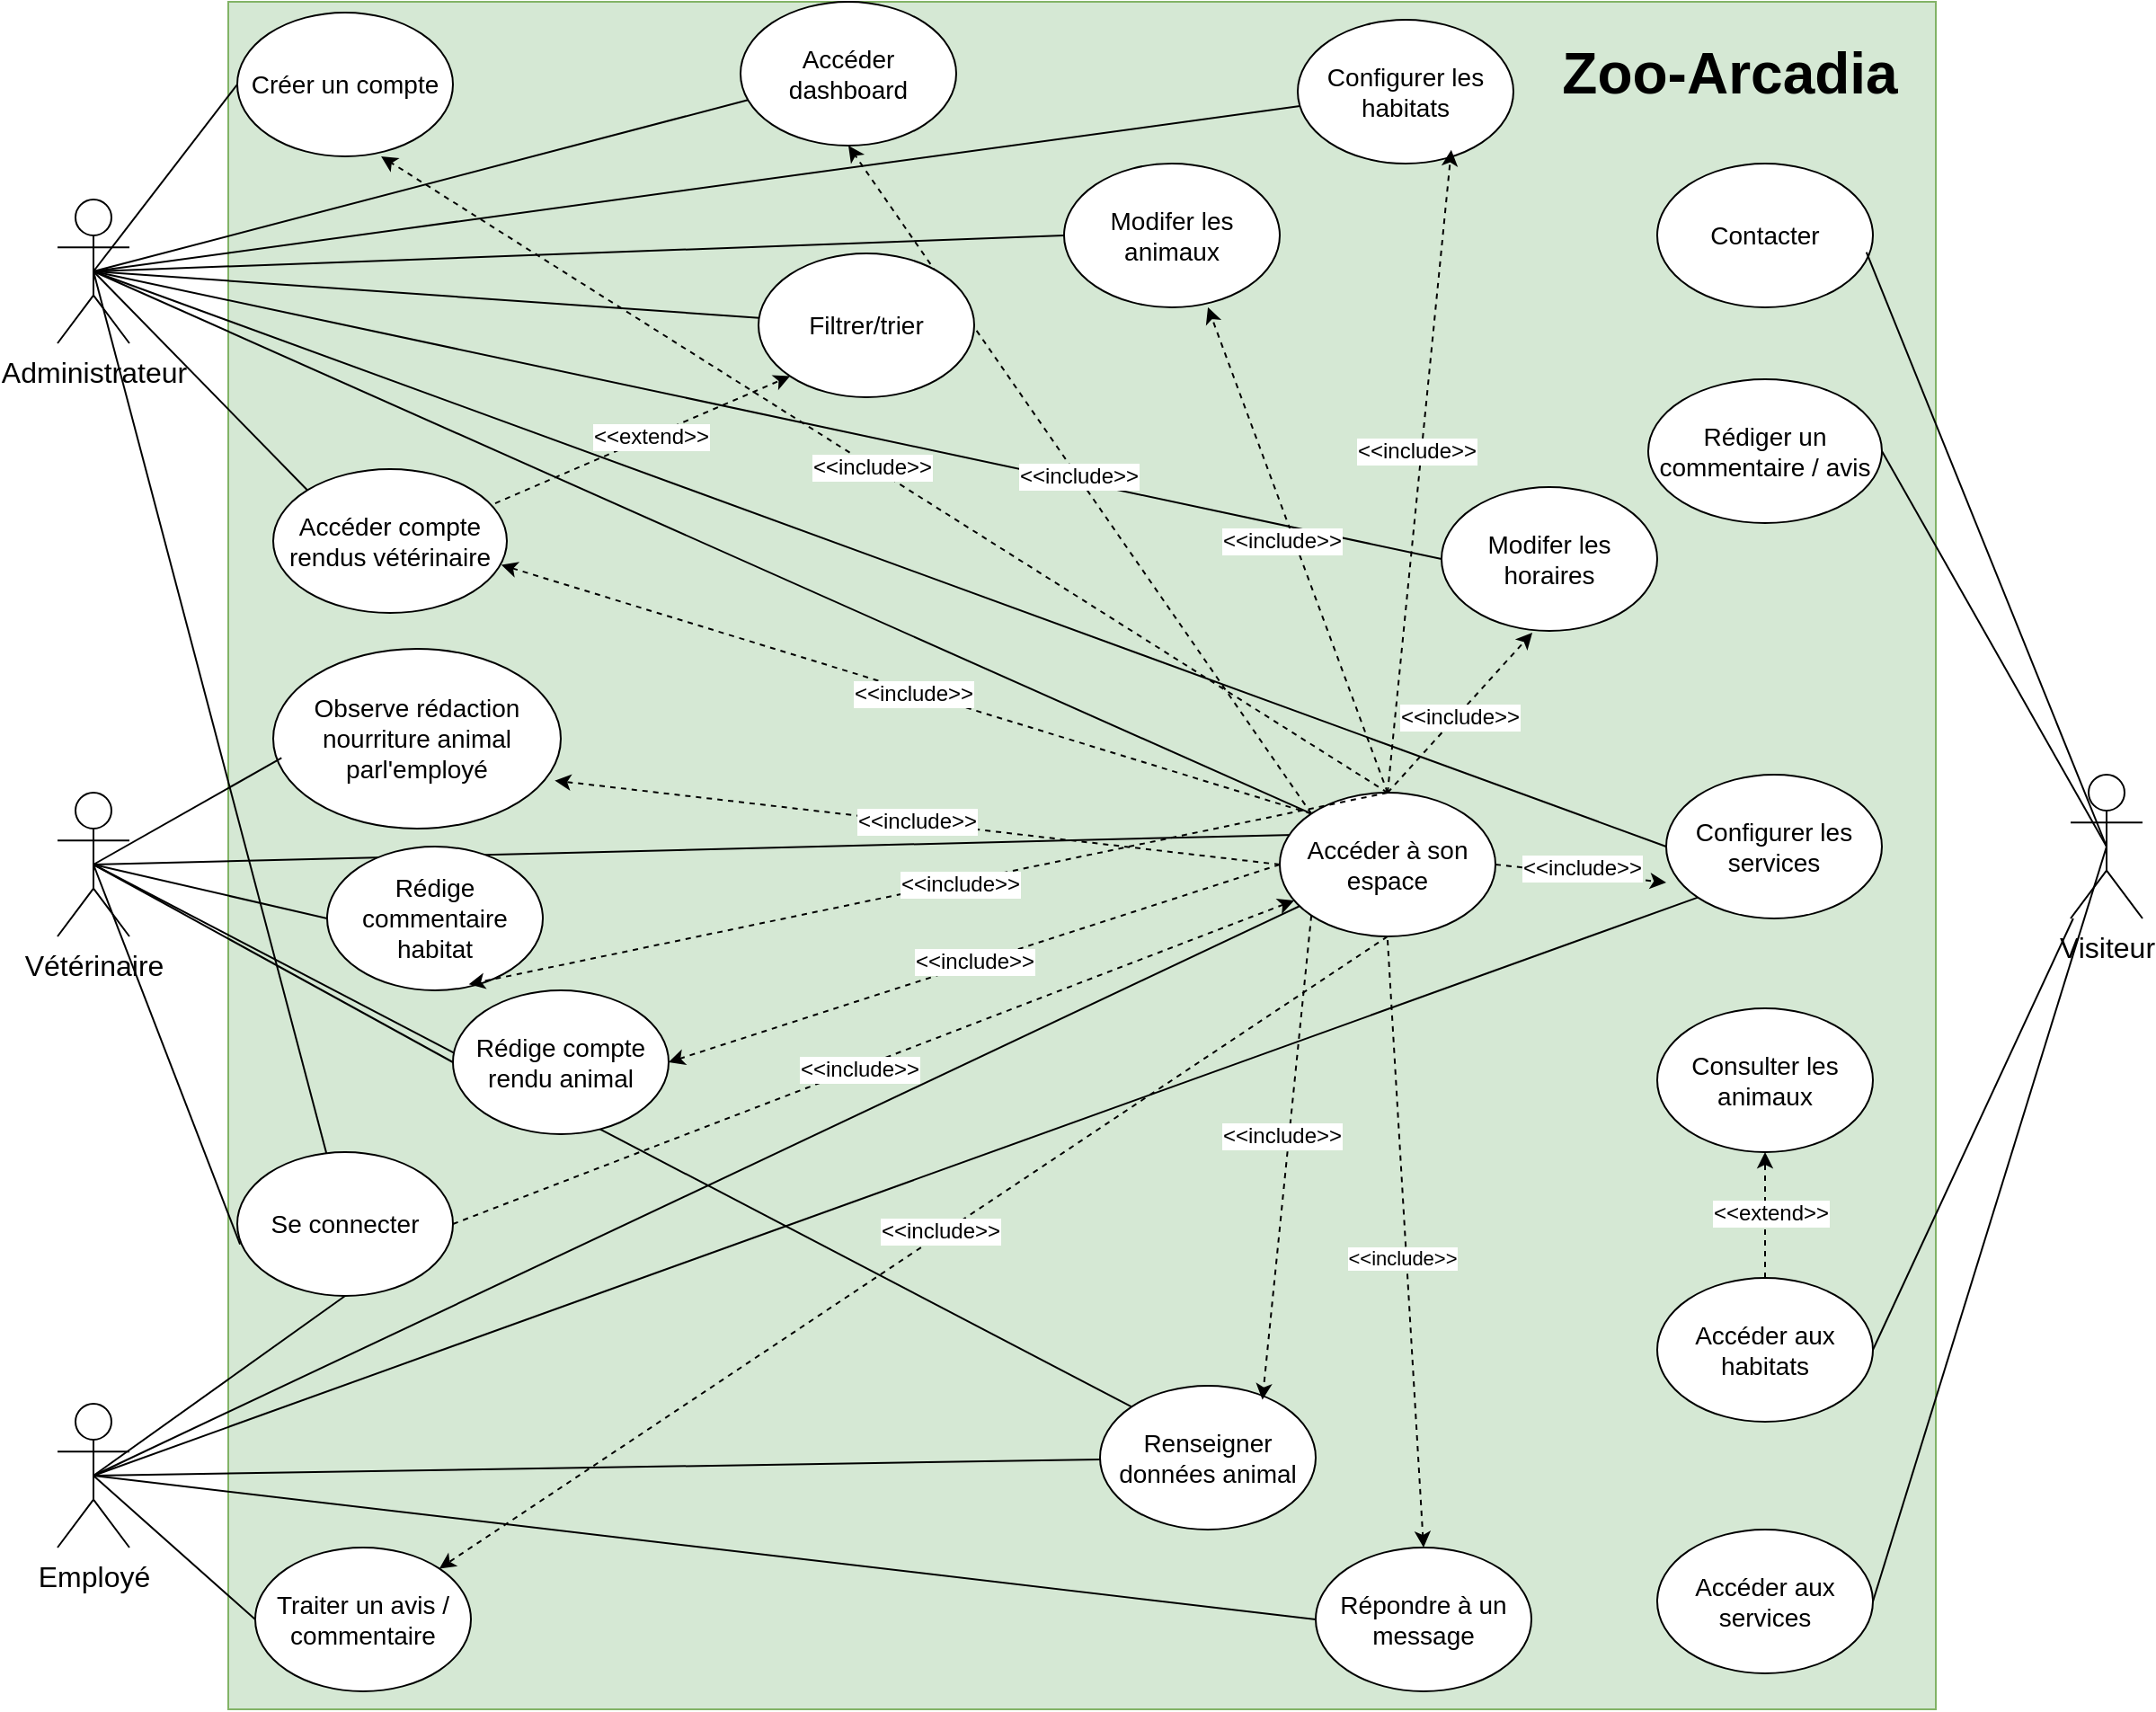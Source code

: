 <mxfile version="26.0.4">
  <diagram name="Page-1" id="qjtIOku0PLPYlqjHag6H">
    <mxGraphModel dx="2206" dy="1286" grid="1" gridSize="10" guides="1" tooltips="1" connect="1" arrows="1" fold="1" page="1" pageScale="1" pageWidth="827" pageHeight="1169" math="0" shadow="0">
      <root>
        <mxCell id="0" />
        <mxCell id="1" parent="0" />
        <mxCell id="crEibRIDafTwPARLQ8D4-1" value="" style="whiteSpace=wrap;html=1;aspect=fixed;fillColor=#d5e8d4;strokeColor=#82b366;" parent="1" vertex="1">
          <mxGeometry x="365" y="120" width="950" height="950" as="geometry" />
        </mxCell>
        <mxCell id="crEibRIDafTwPARLQ8D4-11" style="rounded=0;orthogonalLoop=1;jettySize=auto;html=1;exitX=0.5;exitY=0.5;exitDx=0;exitDy=0;exitPerimeter=0;endArrow=none;endFill=0;" parent="1" source="crEibRIDafTwPARLQ8D4-2" target="crEibRIDafTwPARLQ8D4-10" edge="1">
          <mxGeometry relative="1" as="geometry" />
        </mxCell>
        <mxCell id="crEibRIDafTwPARLQ8D4-28" style="rounded=0;orthogonalLoop=1;jettySize=auto;html=1;exitX=0.5;exitY=0.5;exitDx=0;exitDy=0;exitPerimeter=0;entryX=0;entryY=0;entryDx=0;entryDy=0;endArrow=none;endFill=0;" parent="1" source="crEibRIDafTwPARLQ8D4-2" target="crEibRIDafTwPARLQ8D4-25" edge="1">
          <mxGeometry relative="1" as="geometry" />
        </mxCell>
        <mxCell id="crEibRIDafTwPARLQ8D4-52" style="rounded=0;orthogonalLoop=1;jettySize=auto;html=1;exitX=0.5;exitY=0.5;exitDx=0;exitDy=0;exitPerimeter=0;entryX=0;entryY=0.5;entryDx=0;entryDy=0;endArrow=none;endFill=0;" parent="1" source="crEibRIDafTwPARLQ8D4-2" target="crEibRIDafTwPARLQ8D4-49" edge="1">
          <mxGeometry relative="1" as="geometry" />
        </mxCell>
        <mxCell id="crEibRIDafTwPARLQ8D4-58" style="rounded=0;orthogonalLoop=1;jettySize=auto;html=1;exitX=0.5;exitY=0.5;exitDx=0;exitDy=0;exitPerimeter=0;entryX=0;entryY=0.5;entryDx=0;entryDy=0;endArrow=none;endFill=0;" parent="1" source="crEibRIDafTwPARLQ8D4-2" target="crEibRIDafTwPARLQ8D4-57" edge="1">
          <mxGeometry relative="1" as="geometry" />
        </mxCell>
        <mxCell id="crEibRIDafTwPARLQ8D4-62" style="rounded=0;orthogonalLoop=1;jettySize=auto;html=1;exitX=0.5;exitY=0.5;exitDx=0;exitDy=0;exitPerimeter=0;endArrow=none;endFill=0;" parent="1" source="crEibRIDafTwPARLQ8D4-2" target="crEibRIDafTwPARLQ8D4-61" edge="1">
          <mxGeometry relative="1" as="geometry" />
        </mxCell>
        <mxCell id="crEibRIDafTwPARLQ8D4-68" style="rounded=0;orthogonalLoop=1;jettySize=auto;html=1;exitX=0.5;exitY=0.5;exitDx=0;exitDy=0;exitPerimeter=0;entryX=0;entryY=0.5;entryDx=0;entryDy=0;endArrow=none;endFill=0;" parent="1" source="crEibRIDafTwPARLQ8D4-2" target="crEibRIDafTwPARLQ8D4-67" edge="1">
          <mxGeometry relative="1" as="geometry" />
        </mxCell>
        <mxCell id="crEibRIDafTwPARLQ8D4-72" style="rounded=0;orthogonalLoop=1;jettySize=auto;html=1;exitX=0.5;exitY=0.5;exitDx=0;exitDy=0;exitPerimeter=0;entryX=0;entryY=0.5;entryDx=0;entryDy=0;endArrow=none;endFill=0;" parent="1" source="crEibRIDafTwPARLQ8D4-2" target="crEibRIDafTwPARLQ8D4-71" edge="1">
          <mxGeometry relative="1" as="geometry" />
        </mxCell>
        <mxCell id="crEibRIDafTwPARLQ8D4-76" style="rounded=0;orthogonalLoop=1;jettySize=auto;html=1;exitX=0.5;exitY=0.5;exitDx=0;exitDy=0;exitPerimeter=0;entryX=0;entryY=0;entryDx=0;entryDy=0;endArrow=none;endFill=0;" parent="1" source="crEibRIDafTwPARLQ8D4-2" target="crEibRIDafTwPARLQ8D4-75" edge="1">
          <mxGeometry relative="1" as="geometry" />
        </mxCell>
        <mxCell id="crEibRIDafTwPARLQ8D4-80" style="rounded=0;orthogonalLoop=1;jettySize=auto;html=1;exitX=0.5;exitY=0.5;exitDx=0;exitDy=0;exitPerimeter=0;endArrow=none;endFill=0;" parent="1" source="crEibRIDafTwPARLQ8D4-2" target="crEibRIDafTwPARLQ8D4-79" edge="1">
          <mxGeometry relative="1" as="geometry" />
        </mxCell>
        <mxCell id="crEibRIDafTwPARLQ8D4-84" style="rounded=0;orthogonalLoop=1;jettySize=auto;html=1;exitX=0.5;exitY=0.5;exitDx=0;exitDy=0;exitPerimeter=0;endArrow=none;endFill=0;" parent="1" source="crEibRIDafTwPARLQ8D4-2" target="crEibRIDafTwPARLQ8D4-83" edge="1">
          <mxGeometry relative="1" as="geometry" />
        </mxCell>
        <mxCell id="crEibRIDafTwPARLQ8D4-2" value="&lt;font style=&quot;font-size: 16px;&quot;&gt;Administrateur&lt;/font&gt;" style="shape=umlActor;verticalLabelPosition=bottom;verticalAlign=top;html=1;outlineConnect=0;" parent="1" vertex="1">
          <mxGeometry x="270" y="230" width="40" height="80" as="geometry" />
        </mxCell>
        <mxCell id="crEibRIDafTwPARLQ8D4-29" style="rounded=0;orthogonalLoop=1;jettySize=auto;html=1;exitX=0.5;exitY=0.5;exitDx=0;exitDy=0;exitPerimeter=0;endArrow=none;endFill=0;entryX=0.067;entryY=0.293;entryDx=0;entryDy=0;entryPerimeter=0;" parent="1" source="crEibRIDafTwPARLQ8D4-5" target="crEibRIDafTwPARLQ8D4-25" edge="1">
          <mxGeometry relative="1" as="geometry">
            <mxPoint x="440" y="520" as="targetPoint" />
          </mxGeometry>
        </mxCell>
        <mxCell id="crEibRIDafTwPARLQ8D4-41" style="rounded=0;orthogonalLoop=1;jettySize=auto;html=1;exitX=0.5;exitY=0.5;exitDx=0;exitDy=0;exitPerimeter=0;entryX=0;entryY=0.5;entryDx=0;entryDy=0;endArrow=none;endFill=0;" parent="1" source="crEibRIDafTwPARLQ8D4-5" target="crEibRIDafTwPARLQ8D4-40" edge="1">
          <mxGeometry relative="1" as="geometry" />
        </mxCell>
        <mxCell id="crEibRIDafTwPARLQ8D4-56" style="rounded=0;orthogonalLoop=1;jettySize=auto;html=1;exitX=0.5;exitY=0.5;exitDx=0;exitDy=0;exitPerimeter=0;entryX=0;entryY=0;entryDx=0;entryDy=0;endArrow=none;endFill=0;" parent="1" source="crEibRIDafTwPARLQ8D4-5" target="crEibRIDafTwPARLQ8D4-35" edge="1">
          <mxGeometry relative="1" as="geometry" />
        </mxCell>
        <mxCell id="crEibRIDafTwPARLQ8D4-89" style="rounded=0;orthogonalLoop=1;jettySize=auto;html=1;exitX=0.5;exitY=0.5;exitDx=0;exitDy=0;exitPerimeter=0;entryX=0;entryY=0.5;entryDx=0;entryDy=0;endArrow=none;endFill=0;" parent="1" source="crEibRIDafTwPARLQ8D4-5" target="crEibRIDafTwPARLQ8D4-88" edge="1">
          <mxGeometry relative="1" as="geometry" />
        </mxCell>
        <mxCell id="crEibRIDafTwPARLQ8D4-5" value="Vétérinaire" style="shape=umlActor;verticalLabelPosition=bottom;verticalAlign=top;html=1;outlineConnect=0;fontSize=16;" parent="1" vertex="1">
          <mxGeometry x="270" y="560" width="40" height="80" as="geometry" />
        </mxCell>
        <mxCell id="crEibRIDafTwPARLQ8D4-13" style="rounded=0;orthogonalLoop=1;jettySize=auto;html=1;exitX=0.5;exitY=0.5;exitDx=0;exitDy=0;exitPerimeter=0;entryX=0.5;entryY=1;entryDx=0;entryDy=0;endArrow=none;endFill=0;" parent="1" source="crEibRIDafTwPARLQ8D4-7" target="crEibRIDafTwPARLQ8D4-10" edge="1">
          <mxGeometry relative="1" as="geometry" />
        </mxCell>
        <mxCell id="crEibRIDafTwPARLQ8D4-30" style="rounded=0;orthogonalLoop=1;jettySize=auto;html=1;exitX=0.5;exitY=0.5;exitDx=0;exitDy=0;exitPerimeter=0;endArrow=none;endFill=0;" parent="1" source="crEibRIDafTwPARLQ8D4-7" target="crEibRIDafTwPARLQ8D4-25" edge="1">
          <mxGeometry relative="1" as="geometry" />
        </mxCell>
        <mxCell id="crEibRIDafTwPARLQ8D4-34" style="rounded=0;orthogonalLoop=1;jettySize=auto;html=1;exitX=0.5;exitY=0.5;exitDx=0;exitDy=0;exitPerimeter=0;entryX=0;entryY=0.5;entryDx=0;entryDy=0;endArrow=none;endFill=0;" parent="1" source="crEibRIDafTwPARLQ8D4-7" target="crEibRIDafTwPARLQ8D4-31" edge="1">
          <mxGeometry relative="1" as="geometry" />
        </mxCell>
        <mxCell id="crEibRIDafTwPARLQ8D4-36" style="rounded=0;orthogonalLoop=1;jettySize=auto;html=1;exitX=0.5;exitY=0.5;exitDx=0;exitDy=0;exitPerimeter=0;endArrow=none;endFill=0;" parent="1" source="crEibRIDafTwPARLQ8D4-7" target="crEibRIDafTwPARLQ8D4-35" edge="1">
          <mxGeometry relative="1" as="geometry" />
        </mxCell>
        <mxCell id="crEibRIDafTwPARLQ8D4-46" style="rounded=0;orthogonalLoop=1;jettySize=auto;html=1;exitX=0.5;exitY=0.5;exitDx=0;exitDy=0;exitPerimeter=0;entryX=0;entryY=0.5;entryDx=0;entryDy=0;endArrow=none;endFill=0;" parent="1" source="crEibRIDafTwPARLQ8D4-7" target="crEibRIDafTwPARLQ8D4-45" edge="1">
          <mxGeometry relative="1" as="geometry" />
        </mxCell>
        <mxCell id="crEibRIDafTwPARLQ8D4-87" style="rounded=0;orthogonalLoop=1;jettySize=auto;html=1;exitX=0.5;exitY=0.5;exitDx=0;exitDy=0;exitPerimeter=0;entryX=0;entryY=1;entryDx=0;entryDy=0;endArrow=none;endFill=0;" parent="1" source="crEibRIDafTwPARLQ8D4-7" target="crEibRIDafTwPARLQ8D4-49" edge="1">
          <mxGeometry relative="1" as="geometry" />
        </mxCell>
        <mxCell id="crEibRIDafTwPARLQ8D4-7" value="Employé" style="shape=umlActor;verticalLabelPosition=bottom;verticalAlign=top;html=1;outlineConnect=0;fontSize=16;" parent="1" vertex="1">
          <mxGeometry x="270" y="900" width="40" height="80" as="geometry" />
        </mxCell>
        <mxCell id="crEibRIDafTwPARLQ8D4-26" style="rounded=0;orthogonalLoop=1;jettySize=auto;html=1;exitX=1;exitY=0.5;exitDx=0;exitDy=0;dashed=1;" parent="1" source="crEibRIDafTwPARLQ8D4-10" target="crEibRIDafTwPARLQ8D4-25" edge="1">
          <mxGeometry relative="1" as="geometry" />
        </mxCell>
        <mxCell id="crEibRIDafTwPARLQ8D4-27" value="&lt;font style=&quot;font-size: 12px;&quot;&gt;&amp;lt;&amp;lt;include&amp;gt;&amp;gt;&lt;/font&gt;" style="edgeLabel;html=1;align=center;verticalAlign=middle;resizable=0;points=[];" parent="crEibRIDafTwPARLQ8D4-26" vertex="1" connectable="0">
          <mxGeometry x="-0.036" y="-1" relative="1" as="geometry">
            <mxPoint as="offset" />
          </mxGeometry>
        </mxCell>
        <mxCell id="crEibRIDafTwPARLQ8D4-10" value="&lt;font style=&quot;font-size: 14px;&quot;&gt;Se connecter&lt;/font&gt;" style="ellipse;whiteSpace=wrap;html=1;" parent="1" vertex="1">
          <mxGeometry x="370" y="760" width="120" height="80" as="geometry" />
        </mxCell>
        <mxCell id="crEibRIDafTwPARLQ8D4-12" style="rounded=0;orthogonalLoop=1;jettySize=auto;html=1;exitX=0.5;exitY=0.5;exitDx=0;exitDy=0;exitPerimeter=0;endArrow=none;endFill=0;entryX=0.013;entryY=0.642;entryDx=0;entryDy=0;entryPerimeter=0;" parent="1" source="crEibRIDafTwPARLQ8D4-5" target="crEibRIDafTwPARLQ8D4-10" edge="1">
          <mxGeometry relative="1" as="geometry">
            <mxPoint x="420" y="378" as="targetPoint" />
          </mxGeometry>
        </mxCell>
        <mxCell id="crEibRIDafTwPARLQ8D4-19" style="rounded=0;orthogonalLoop=1;jettySize=auto;html=1;entryX=1;entryY=0.5;entryDx=0;entryDy=0;endArrow=none;endFill=0;" parent="1" source="crEibRIDafTwPARLQ8D4-14" target="crEibRIDafTwPARLQ8D4-18" edge="1">
          <mxGeometry relative="1" as="geometry">
            <mxPoint x="1190" y="440" as="sourcePoint" />
          </mxGeometry>
        </mxCell>
        <mxCell id="crEibRIDafTwPARLQ8D4-20" style="rounded=0;orthogonalLoop=1;jettySize=auto;html=1;exitX=0.5;exitY=0.5;exitDx=0;exitDy=0;exitPerimeter=0;entryX=1;entryY=0.5;entryDx=0;entryDy=0;endArrow=none;endFill=0;" parent="1" source="crEibRIDafTwPARLQ8D4-14" target="crEibRIDafTwPARLQ8D4-17" edge="1">
          <mxGeometry relative="1" as="geometry" />
        </mxCell>
        <mxCell id="crEibRIDafTwPARLQ8D4-24" style="rounded=0;orthogonalLoop=1;jettySize=auto;html=1;exitX=0.5;exitY=0.5;exitDx=0;exitDy=0;exitPerimeter=0;entryX=1;entryY=0.5;entryDx=0;entryDy=0;endArrow=none;endFill=0;" parent="1" source="crEibRIDafTwPARLQ8D4-14" target="crEibRIDafTwPARLQ8D4-23" edge="1">
          <mxGeometry relative="1" as="geometry" />
        </mxCell>
        <mxCell id="crEibRIDafTwPARLQ8D4-14" value="Visiteur" style="shape=umlActor;verticalLabelPosition=bottom;verticalAlign=top;html=1;outlineConnect=0;fontSize=16;" parent="1" vertex="1">
          <mxGeometry x="1390" y="550" width="40" height="80" as="geometry" />
        </mxCell>
        <mxCell id="crEibRIDafTwPARLQ8D4-16" value="&lt;font style=&quot;font-size: 32px;&quot;&gt;Zoo-Arcadia&lt;/font&gt;" style="text;strokeColor=none;fillColor=none;html=1;fontSize=24;fontStyle=1;verticalAlign=middle;align=center;" parent="1" vertex="1">
          <mxGeometry x="1150" y="140" width="100" height="40" as="geometry" />
        </mxCell>
        <mxCell id="crEibRIDafTwPARLQ8D4-17" value="&lt;font style=&quot;font-size: 14px;&quot;&gt;Accéder aux services&lt;/font&gt;" style="ellipse;whiteSpace=wrap;html=1;" parent="1" vertex="1">
          <mxGeometry x="1160" y="970" width="120" height="80" as="geometry" />
        </mxCell>
        <mxCell id="crEibRIDafTwPARLQ8D4-54" style="rounded=0;orthogonalLoop=1;jettySize=auto;html=1;exitX=0.5;exitY=0;exitDx=0;exitDy=0;dashed=1;" parent="1" source="crEibRIDafTwPARLQ8D4-18" target="crEibRIDafTwPARLQ8D4-53" edge="1">
          <mxGeometry relative="1" as="geometry" />
        </mxCell>
        <mxCell id="crEibRIDafTwPARLQ8D4-55" value="&lt;font style=&quot;font-size: 12px;&quot;&gt;&amp;lt;&amp;lt;extend&amp;gt;&amp;gt;&lt;/font&gt;" style="edgeLabel;html=1;align=center;verticalAlign=middle;resizable=0;points=[];" parent="crEibRIDafTwPARLQ8D4-54" vertex="1" connectable="0">
          <mxGeometry x="0.032" y="-3" relative="1" as="geometry">
            <mxPoint as="offset" />
          </mxGeometry>
        </mxCell>
        <mxCell id="crEibRIDafTwPARLQ8D4-18" value="&lt;font style=&quot;font-size: 14px;&quot;&gt;Accéder aux habitats&lt;/font&gt;" style="ellipse;whiteSpace=wrap;html=1;" parent="1" vertex="1">
          <mxGeometry x="1160" y="830" width="120" height="80" as="geometry" />
        </mxCell>
        <mxCell id="crEibRIDafTwPARLQ8D4-21" value="&lt;font style=&quot;font-size: 14px;&quot;&gt;Contacter&lt;/font&gt;" style="ellipse;whiteSpace=wrap;html=1;" parent="1" vertex="1">
          <mxGeometry x="1160" y="210" width="120" height="80" as="geometry" />
        </mxCell>
        <mxCell id="crEibRIDafTwPARLQ8D4-22" style="rounded=0;orthogonalLoop=1;jettySize=auto;html=1;exitX=0.5;exitY=0.5;exitDx=0;exitDy=0;exitPerimeter=0;entryX=0.97;entryY=0.617;entryDx=0;entryDy=0;entryPerimeter=0;endArrow=none;endFill=0;" parent="1" source="crEibRIDafTwPARLQ8D4-14" target="crEibRIDafTwPARLQ8D4-21" edge="1">
          <mxGeometry relative="1" as="geometry" />
        </mxCell>
        <mxCell id="crEibRIDafTwPARLQ8D4-23" value="&lt;span style=&quot;font-size: 14px;&quot;&gt;Rédiger un commentaire / avis&lt;/span&gt;" style="ellipse;whiteSpace=wrap;html=1;" parent="1" vertex="1">
          <mxGeometry x="1155" y="330" width="130" height="80" as="geometry" />
        </mxCell>
        <mxCell id="crEibRIDafTwPARLQ8D4-32" style="rounded=0;orthogonalLoop=1;jettySize=auto;html=1;exitX=0.5;exitY=1;exitDx=0;exitDy=0;entryX=1;entryY=0;entryDx=0;entryDy=0;dashed=1;" parent="1" source="crEibRIDafTwPARLQ8D4-25" target="crEibRIDafTwPARLQ8D4-31" edge="1">
          <mxGeometry relative="1" as="geometry" />
        </mxCell>
        <mxCell id="crEibRIDafTwPARLQ8D4-33" value="&lt;font style=&quot;font-size: 12px;&quot;&gt;&amp;lt;&amp;lt;include&amp;gt;&amp;gt;&lt;/font&gt;" style="edgeLabel;html=1;align=center;verticalAlign=middle;resizable=0;points=[];" parent="crEibRIDafTwPARLQ8D4-32" vertex="1" connectable="0">
          <mxGeometry x="-0.058" y="-2" relative="1" as="geometry">
            <mxPoint as="offset" />
          </mxGeometry>
        </mxCell>
        <mxCell id="crEibRIDafTwPARLQ8D4-47" style="rounded=0;orthogonalLoop=1;jettySize=auto;html=1;entryX=0.5;entryY=0;entryDx=0;entryDy=0;dashed=1;" parent="1" target="crEibRIDafTwPARLQ8D4-45" edge="1">
          <mxGeometry relative="1" as="geometry">
            <mxPoint x="1010" y="642" as="sourcePoint" />
          </mxGeometry>
        </mxCell>
        <mxCell id="crEibRIDafTwPARLQ8D4-48" value="&amp;lt;&amp;lt;include&amp;gt;&amp;gt;" style="edgeLabel;html=1;align=center;verticalAlign=middle;resizable=0;points=[];" parent="crEibRIDafTwPARLQ8D4-47" vertex="1" connectable="0">
          <mxGeometry x="0.042" y="-3" relative="1" as="geometry">
            <mxPoint as="offset" />
          </mxGeometry>
        </mxCell>
        <mxCell id="crEibRIDafTwPARLQ8D4-50" style="rounded=0;orthogonalLoop=1;jettySize=auto;html=1;exitX=1;exitY=0.5;exitDx=0;exitDy=0;entryX=0;entryY=0.75;entryDx=0;entryDy=0;dashed=1;entryPerimeter=0;" parent="1" source="crEibRIDafTwPARLQ8D4-25" target="crEibRIDafTwPARLQ8D4-49" edge="1">
          <mxGeometry relative="1" as="geometry" />
        </mxCell>
        <mxCell id="crEibRIDafTwPARLQ8D4-51" value="&lt;font style=&quot;font-size: 12px;&quot;&gt;&amp;lt;&amp;lt;include&amp;gt;&amp;gt;&lt;/font&gt;" style="edgeLabel;html=1;align=center;verticalAlign=middle;resizable=0;points=[];" parent="crEibRIDafTwPARLQ8D4-50" vertex="1" connectable="0">
          <mxGeometry x="0.004" y="3" relative="1" as="geometry">
            <mxPoint as="offset" />
          </mxGeometry>
        </mxCell>
        <mxCell id="crEibRIDafTwPARLQ8D4-73" style="rounded=0;orthogonalLoop=1;jettySize=auto;html=1;exitX=0.5;exitY=0;exitDx=0;exitDy=0;dashed=1;entryX=0.421;entryY=1.013;entryDx=0;entryDy=0;entryPerimeter=0;" parent="1" source="crEibRIDafTwPARLQ8D4-25" target="crEibRIDafTwPARLQ8D4-71" edge="1">
          <mxGeometry relative="1" as="geometry">
            <mxPoint x="1090" y="480" as="targetPoint" />
          </mxGeometry>
        </mxCell>
        <mxCell id="crEibRIDafTwPARLQ8D4-74" value="&lt;font style=&quot;font-size: 12px;&quot;&gt;&amp;lt;&amp;lt;include&amp;gt;&amp;gt;&lt;/font&gt;" style="edgeLabel;html=1;align=center;verticalAlign=middle;resizable=0;points=[];" parent="crEibRIDafTwPARLQ8D4-73" vertex="1" connectable="0">
          <mxGeometry x="-0.043" y="-1" relative="1" as="geometry">
            <mxPoint as="offset" />
          </mxGeometry>
        </mxCell>
        <mxCell id="crEibRIDafTwPARLQ8D4-77" style="rounded=0;orthogonalLoop=1;jettySize=auto;html=1;exitX=0;exitY=0;exitDx=0;exitDy=0;entryX=0.976;entryY=0.666;entryDx=0;entryDy=0;dashed=1;entryPerimeter=0;" parent="1" source="crEibRIDafTwPARLQ8D4-25" target="crEibRIDafTwPARLQ8D4-75" edge="1">
          <mxGeometry relative="1" as="geometry" />
        </mxCell>
        <mxCell id="crEibRIDafTwPARLQ8D4-78" value="&lt;font style=&quot;font-size: 12px;&quot;&gt;&amp;lt;&amp;lt;include&amp;gt;&amp;gt;&lt;/font&gt;" style="edgeLabel;html=1;align=center;verticalAlign=middle;resizable=0;points=[];" parent="crEibRIDafTwPARLQ8D4-77" vertex="1" connectable="0">
          <mxGeometry x="-0.018" y="1" relative="1" as="geometry">
            <mxPoint as="offset" />
          </mxGeometry>
        </mxCell>
        <mxCell id="crEibRIDafTwPARLQ8D4-85" style="rounded=0;orthogonalLoop=1;jettySize=auto;html=1;exitX=0;exitY=0;exitDx=0;exitDy=0;entryX=0.5;entryY=1;entryDx=0;entryDy=0;dashed=1;" parent="1" source="crEibRIDafTwPARLQ8D4-25" target="crEibRIDafTwPARLQ8D4-83" edge="1">
          <mxGeometry relative="1" as="geometry" />
        </mxCell>
        <mxCell id="crEibRIDafTwPARLQ8D4-86" value="&lt;font style=&quot;font-size: 12px;&quot;&gt;&amp;lt;&amp;lt;include&amp;gt;&amp;gt;&lt;/font&gt;" style="edgeLabel;html=1;align=center;verticalAlign=middle;resizable=0;points=[];" parent="crEibRIDafTwPARLQ8D4-85" vertex="1" connectable="0">
          <mxGeometry x="0.009" relative="1" as="geometry">
            <mxPoint y="-1" as="offset" />
          </mxGeometry>
        </mxCell>
        <mxCell id="crEibRIDafTwPARLQ8D4-90" style="rounded=0;orthogonalLoop=1;jettySize=auto;html=1;exitX=0;exitY=0.5;exitDx=0;exitDy=0;entryX=1;entryY=0.5;entryDx=0;entryDy=0;dashed=1;" parent="1" source="crEibRIDafTwPARLQ8D4-25" target="crEibRIDafTwPARLQ8D4-88" edge="1">
          <mxGeometry relative="1" as="geometry" />
        </mxCell>
        <mxCell id="crEibRIDafTwPARLQ8D4-91" value="&lt;font style=&quot;font-size: 12px;&quot;&gt;&amp;lt;&amp;lt;include&amp;gt;&amp;gt;&lt;/font&gt;" style="edgeLabel;html=1;align=center;verticalAlign=middle;resizable=0;points=[];" parent="crEibRIDafTwPARLQ8D4-90" vertex="1" connectable="0">
          <mxGeometry x="-0.001" y="-1" relative="1" as="geometry">
            <mxPoint as="offset" />
          </mxGeometry>
        </mxCell>
        <mxCell id="crEibRIDafTwPARLQ8D4-25" value="&lt;font style=&quot;font-size: 14px;&quot;&gt;Accéder à son espace&lt;/font&gt;" style="ellipse;whiteSpace=wrap;html=1;" parent="1" vertex="1">
          <mxGeometry x="950" y="560" width="120" height="80" as="geometry" />
        </mxCell>
        <mxCell id="crEibRIDafTwPARLQ8D4-31" value="&lt;font style=&quot;font-size: 14px;&quot;&gt;Traiter un avis / commentaire&lt;/font&gt;" style="ellipse;whiteSpace=wrap;html=1;" parent="1" vertex="1">
          <mxGeometry x="380" y="980" width="120" height="80" as="geometry" />
        </mxCell>
        <mxCell id="crEibRIDafTwPARLQ8D4-35" value="&lt;font style=&quot;font-size: 14px;&quot;&gt;Renseigner données animal&lt;/font&gt;" style="ellipse;whiteSpace=wrap;html=1;" parent="1" vertex="1">
          <mxGeometry x="850" y="890" width="120" height="80" as="geometry" />
        </mxCell>
        <mxCell id="crEibRIDafTwPARLQ8D4-37" style="rounded=0;orthogonalLoop=1;jettySize=auto;html=1;exitX=0;exitY=1;exitDx=0;exitDy=0;entryX=0.753;entryY=0.097;entryDx=0;entryDy=0;entryPerimeter=0;dashed=1;" parent="1" source="crEibRIDafTwPARLQ8D4-25" target="crEibRIDafTwPARLQ8D4-35" edge="1">
          <mxGeometry relative="1" as="geometry" />
        </mxCell>
        <mxCell id="crEibRIDafTwPARLQ8D4-39" value="&lt;font style=&quot;font-size: 12px;&quot;&gt;&amp;lt;&amp;lt;include&amp;gt;&amp;gt;&lt;/font&gt;" style="edgeLabel;html=1;align=center;verticalAlign=middle;resizable=0;points=[];" parent="crEibRIDafTwPARLQ8D4-37" vertex="1" connectable="0">
          <mxGeometry x="-0.089" y="-4" relative="1" as="geometry">
            <mxPoint as="offset" />
          </mxGeometry>
        </mxCell>
        <mxCell id="crEibRIDafTwPARLQ8D4-40" value="&lt;font style=&quot;font-size: 14px;&quot;&gt;Rédige commentaire habitat&lt;/font&gt;" style="ellipse;whiteSpace=wrap;html=1;" parent="1" vertex="1">
          <mxGeometry x="420" y="590" width="120" height="80" as="geometry" />
        </mxCell>
        <mxCell id="crEibRIDafTwPARLQ8D4-42" style="rounded=0;orthogonalLoop=1;jettySize=auto;html=1;exitX=0.5;exitY=0;exitDx=0;exitDy=0;entryX=0.657;entryY=0.958;entryDx=0;entryDy=0;entryPerimeter=0;dashed=1;" parent="1" source="crEibRIDafTwPARLQ8D4-25" target="crEibRIDafTwPARLQ8D4-40" edge="1">
          <mxGeometry relative="1" as="geometry" />
        </mxCell>
        <mxCell id="crEibRIDafTwPARLQ8D4-43" value="&lt;font style=&quot;font-size: 12px;&quot;&gt;&amp;lt;&amp;lt;include&amp;gt;&amp;gt;&lt;/font&gt;" style="edgeLabel;html=1;align=center;verticalAlign=middle;resizable=0;points=[];" parent="crEibRIDafTwPARLQ8D4-42" vertex="1" connectable="0">
          <mxGeometry x="-0.066" y="1" relative="1" as="geometry">
            <mxPoint as="offset" />
          </mxGeometry>
        </mxCell>
        <mxCell id="crEibRIDafTwPARLQ8D4-45" value="&lt;font style=&quot;font-size: 14px;&quot;&gt;Répondre à un message&lt;/font&gt;" style="ellipse;whiteSpace=wrap;html=1;" parent="1" vertex="1">
          <mxGeometry x="970" y="980" width="120" height="80" as="geometry" />
        </mxCell>
        <mxCell id="crEibRIDafTwPARLQ8D4-49" value="&lt;font style=&quot;font-size: 14px;&quot;&gt;Configurer les services&lt;/font&gt;" style="ellipse;whiteSpace=wrap;html=1;" parent="1" vertex="1">
          <mxGeometry x="1165" y="550" width="120" height="80" as="geometry" />
        </mxCell>
        <mxCell id="crEibRIDafTwPARLQ8D4-53" value="&lt;font style=&quot;font-size: 14px;&quot;&gt;Consulter les animaux&lt;/font&gt;" style="ellipse;whiteSpace=wrap;html=1;" parent="1" vertex="1">
          <mxGeometry x="1160" y="680" width="120" height="80" as="geometry" />
        </mxCell>
        <mxCell id="crEibRIDafTwPARLQ8D4-57" value="&lt;font style=&quot;font-size: 14px;&quot;&gt;Créer un compte&lt;/font&gt;" style="ellipse;whiteSpace=wrap;html=1;" parent="1" vertex="1">
          <mxGeometry x="370" y="126" width="120" height="80" as="geometry" />
        </mxCell>
        <mxCell id="crEibRIDafTwPARLQ8D4-59" style="rounded=0;orthogonalLoop=1;jettySize=auto;html=1;exitX=0.5;exitY=0;exitDx=0;exitDy=0;entryX=0.667;entryY=1;entryDx=0;entryDy=0;entryPerimeter=0;dashed=1;" parent="1" source="crEibRIDafTwPARLQ8D4-25" target="crEibRIDafTwPARLQ8D4-57" edge="1">
          <mxGeometry relative="1" as="geometry" />
        </mxCell>
        <mxCell id="crEibRIDafTwPARLQ8D4-60" value="&lt;font style=&quot;font-size: 12px;&quot;&gt;&amp;lt;&amp;lt;include&amp;gt;&amp;gt;&lt;/font&gt;" style="edgeLabel;html=1;align=center;verticalAlign=middle;resizable=0;points=[];" parent="crEibRIDafTwPARLQ8D4-59" vertex="1" connectable="0">
          <mxGeometry x="0.026" y="-1" relative="1" as="geometry">
            <mxPoint y="1" as="offset" />
          </mxGeometry>
        </mxCell>
        <mxCell id="crEibRIDafTwPARLQ8D4-61" value="&lt;font style=&quot;font-size: 14px;&quot;&gt;Configurer les habitats&lt;/font&gt;" style="ellipse;whiteSpace=wrap;html=1;" parent="1" vertex="1">
          <mxGeometry x="960" y="130" width="120" height="80" as="geometry" />
        </mxCell>
        <mxCell id="crEibRIDafTwPARLQ8D4-63" style="rounded=0;orthogonalLoop=1;jettySize=auto;html=1;exitX=0.5;exitY=0;exitDx=0;exitDy=0;entryX=0.712;entryY=0.905;entryDx=0;entryDy=0;entryPerimeter=0;dashed=1;" parent="1" source="crEibRIDafTwPARLQ8D4-25" target="crEibRIDafTwPARLQ8D4-61" edge="1">
          <mxGeometry relative="1" as="geometry" />
        </mxCell>
        <mxCell id="crEibRIDafTwPARLQ8D4-64" value="&lt;font style=&quot;font-size: 12px;&quot;&gt;&amp;lt;&amp;lt;include&amp;gt;&amp;gt;&lt;/font&gt;" style="edgeLabel;html=1;align=center;verticalAlign=middle;resizable=0;points=[];" parent="crEibRIDafTwPARLQ8D4-63" vertex="1" connectable="0">
          <mxGeometry x="0.063" y="3" relative="1" as="geometry">
            <mxPoint as="offset" />
          </mxGeometry>
        </mxCell>
        <mxCell id="crEibRIDafTwPARLQ8D4-67" value="&lt;font style=&quot;font-size: 14px;&quot;&gt;Modifer les animaux&lt;/font&gt;" style="ellipse;whiteSpace=wrap;html=1;" parent="1" vertex="1">
          <mxGeometry x="830" y="210" width="120" height="80" as="geometry" />
        </mxCell>
        <mxCell id="crEibRIDafTwPARLQ8D4-69" style="rounded=0;orthogonalLoop=1;jettySize=auto;html=1;exitX=0.5;exitY=0;exitDx=0;exitDy=0;entryX=0.667;entryY=1;entryDx=0;entryDy=0;entryPerimeter=0;dashed=1;" parent="1" source="crEibRIDafTwPARLQ8D4-25" target="crEibRIDafTwPARLQ8D4-67" edge="1">
          <mxGeometry relative="1" as="geometry" />
        </mxCell>
        <mxCell id="crEibRIDafTwPARLQ8D4-70" value="&lt;font style=&quot;font-size: 12px;&quot;&gt;&amp;lt;&amp;lt;include&amp;gt;&amp;gt;&lt;/font&gt;" style="edgeLabel;html=1;align=center;verticalAlign=middle;resizable=0;points=[];" parent="crEibRIDafTwPARLQ8D4-69" vertex="1" connectable="0">
          <mxGeometry x="0.053" y="6" relative="1" as="geometry">
            <mxPoint x="-1" as="offset" />
          </mxGeometry>
        </mxCell>
        <mxCell id="crEibRIDafTwPARLQ8D4-71" value="&lt;font style=&quot;font-size: 14px;&quot;&gt;Modifer les horaires&lt;/font&gt;" style="ellipse;whiteSpace=wrap;html=1;" parent="1" vertex="1">
          <mxGeometry x="1040" y="390" width="120" height="80" as="geometry" />
        </mxCell>
        <mxCell id="crEibRIDafTwPARLQ8D4-81" style="rounded=0;orthogonalLoop=1;jettySize=auto;html=1;exitX=0.95;exitY=0.238;exitDx=0;exitDy=0;entryX=0;entryY=1;entryDx=0;entryDy=0;dashed=1;exitPerimeter=0;" parent="1" source="crEibRIDafTwPARLQ8D4-75" target="crEibRIDafTwPARLQ8D4-79" edge="1">
          <mxGeometry relative="1" as="geometry" />
        </mxCell>
        <mxCell id="crEibRIDafTwPARLQ8D4-82" value="&lt;font style=&quot;font-size: 12px;&quot;&gt;&amp;lt;&amp;lt;extend&amp;gt;&amp;gt;&lt;/font&gt;" style="edgeLabel;html=1;align=center;verticalAlign=middle;resizable=0;points=[];" parent="crEibRIDafTwPARLQ8D4-81" vertex="1" connectable="0">
          <mxGeometry x="0.044" relative="1" as="geometry">
            <mxPoint as="offset" />
          </mxGeometry>
        </mxCell>
        <mxCell id="crEibRIDafTwPARLQ8D4-75" value="&lt;font style=&quot;font-size: 14px;&quot;&gt;Accéder compte rendus vétérinaire&lt;/font&gt;" style="ellipse;whiteSpace=wrap;html=1;" parent="1" vertex="1">
          <mxGeometry x="390" y="380" width="130" height="80" as="geometry" />
        </mxCell>
        <mxCell id="crEibRIDafTwPARLQ8D4-79" value="&lt;font style=&quot;font-size: 14px;&quot;&gt;Filtrer/trier&lt;/font&gt;" style="ellipse;whiteSpace=wrap;html=1;" parent="1" vertex="1">
          <mxGeometry x="660" y="260" width="120" height="80" as="geometry" />
        </mxCell>
        <mxCell id="crEibRIDafTwPARLQ8D4-83" value="&lt;font style=&quot;font-size: 14px;&quot;&gt;Accéder dashboard&lt;/font&gt;" style="ellipse;whiteSpace=wrap;html=1;" parent="1" vertex="1">
          <mxGeometry x="650" y="120" width="120" height="80" as="geometry" />
        </mxCell>
        <mxCell id="crEibRIDafTwPARLQ8D4-88" value="&lt;font style=&quot;font-size: 14px;&quot;&gt;Rédige compte rendu animal&lt;/font&gt;" style="ellipse;whiteSpace=wrap;html=1;" parent="1" vertex="1">
          <mxGeometry x="490" y="670" width="120" height="80" as="geometry" />
        </mxCell>
        <mxCell id="crEibRIDafTwPARLQ8D4-92" value="&lt;font style=&quot;font-size: 14px;&quot;&gt;Observe rédaction nourriture animal parl&#39;employé&lt;/font&gt;" style="ellipse;whiteSpace=wrap;html=1;" parent="1" vertex="1">
          <mxGeometry x="390" y="480" width="160" height="100" as="geometry" />
        </mxCell>
        <mxCell id="crEibRIDafTwPARLQ8D4-93" style="rounded=0;orthogonalLoop=1;jettySize=auto;html=1;exitX=0.5;exitY=0.5;exitDx=0;exitDy=0;exitPerimeter=0;entryX=0.029;entryY=0.607;entryDx=0;entryDy=0;entryPerimeter=0;endArrow=none;endFill=0;" parent="1" source="crEibRIDafTwPARLQ8D4-5" target="crEibRIDafTwPARLQ8D4-92" edge="1">
          <mxGeometry relative="1" as="geometry" />
        </mxCell>
        <mxCell id="crEibRIDafTwPARLQ8D4-94" style="rounded=0;orthogonalLoop=1;jettySize=auto;html=1;exitX=0;exitY=0.5;exitDx=0;exitDy=0;entryX=0.979;entryY=0.733;entryDx=0;entryDy=0;entryPerimeter=0;dashed=1;" parent="1" source="crEibRIDafTwPARLQ8D4-25" target="crEibRIDafTwPARLQ8D4-92" edge="1">
          <mxGeometry relative="1" as="geometry" />
        </mxCell>
        <mxCell id="crEibRIDafTwPARLQ8D4-95" value="&lt;font style=&quot;font-size: 12px;&quot;&gt;&amp;lt;&amp;lt;include&amp;gt;&amp;gt;&lt;/font&gt;" style="edgeLabel;html=1;align=center;verticalAlign=middle;resizable=0;points=[];" parent="crEibRIDafTwPARLQ8D4-94" vertex="1" connectable="0">
          <mxGeometry x="0.005" y="-1" relative="1" as="geometry">
            <mxPoint as="offset" />
          </mxGeometry>
        </mxCell>
      </root>
    </mxGraphModel>
  </diagram>
</mxfile>
